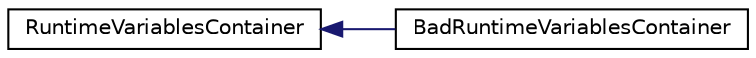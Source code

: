 digraph "Graphical Class Hierarchy"
{
  edge [fontname="Helvetica",fontsize="10",labelfontname="Helvetica",labelfontsize="10"];
  node [fontname="Helvetica",fontsize="10",shape=record];
  rankdir="LR";
  Node1 [label="RuntimeVariablesContainer",height=0.2,width=0.4,color="black", fillcolor="white", style="filled",URL="$d3/de0/class_runtime_variables_container.html",tooltip="Container for gd::Variable used at by games at runtime. "];
  Node1 -> Node2 [dir="back",color="midnightblue",fontsize="10",style="solid",fontname="Helvetica"];
  Node2 [label="BadRuntimeVariablesContainer",height=0.2,width=0.4,color="black", fillcolor="white", style="filled",URL="$d8/d5f/class_bad_runtime_variables_container.html",tooltip="&quot;Bad&quot; variable container, used by events when no other valid container can be found. "];
}
